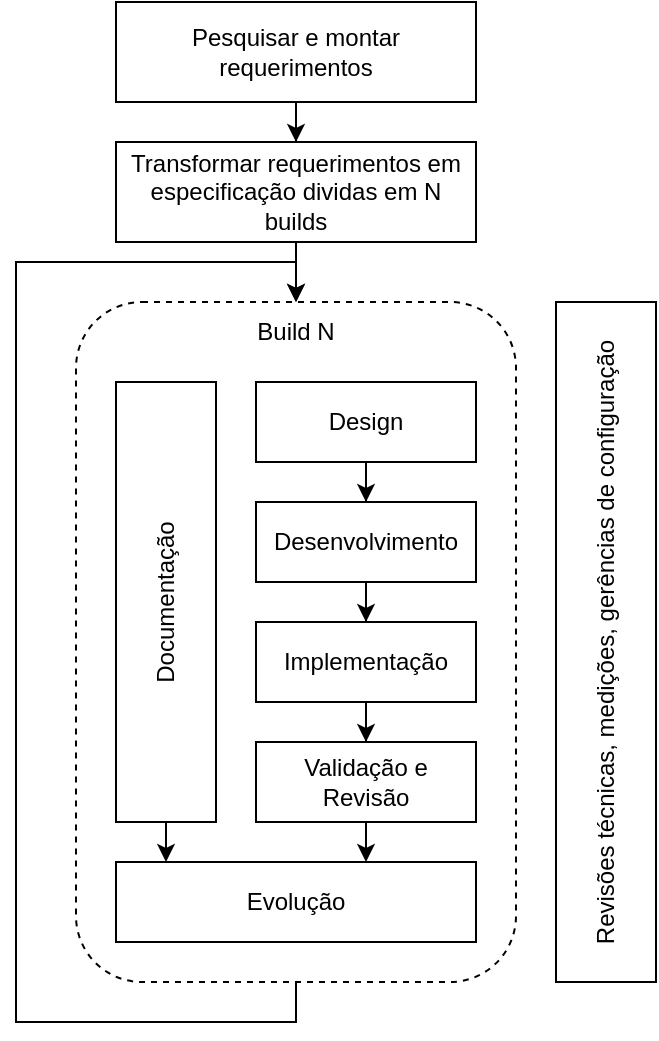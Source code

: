 <mxfile version="21.1.0" type="google">
  <diagram name="Page-1" id="dorTQQxJ0AjQf3Uq-rNE">
    <mxGraphModel grid="1" page="1" gridSize="10" guides="1" tooltips="1" connect="1" arrows="1" fold="1" pageScale="1" pageWidth="850" pageHeight="1100" math="0" shadow="0">
      <root>
        <mxCell id="0" />
        <mxCell id="1" parent="0" />
        <mxCell id="XyZ_jQ1T6-849WDh7BYB-27" value="" style="edgeStyle=orthogonalEdgeStyle;rounded=0;orthogonalLoop=1;jettySize=auto;html=1;entryX=0.5;entryY=0;entryDx=0;entryDy=0;exitX=0.5;exitY=1;exitDx=0;exitDy=0;" edge="1" parent="1" target="XyZ_jQ1T6-849WDh7BYB-23" source="XyZ_jQ1T6-849WDh7BYB-23">
          <mxGeometry relative="1" as="geometry">
            <mxPoint x="340" y="620" as="sourcePoint" />
            <mxPoint x="330" y="200" as="targetPoint" />
            <Array as="points">
              <mxPoint x="340" y="580" />
              <mxPoint x="200" y="580" />
              <mxPoint x="200" y="200" />
              <mxPoint x="340" y="200" />
            </Array>
          </mxGeometry>
        </mxCell>
        <mxCell id="XyZ_jQ1T6-849WDh7BYB-23" value="" style="rounded=1;whiteSpace=wrap;html=1;fillColor=none;dashed=1;" vertex="1" parent="1">
          <mxGeometry x="230" y="220" width="220" height="340" as="geometry" />
        </mxCell>
        <mxCell id="XyZ_jQ1T6-849WDh7BYB-3" value="" style="edgeStyle=orthogonalEdgeStyle;rounded=0;orthogonalLoop=1;jettySize=auto;html=1;" edge="1" parent="1" source="XyZ_jQ1T6-849WDh7BYB-1" target="XyZ_jQ1T6-849WDh7BYB-2">
          <mxGeometry relative="1" as="geometry" />
        </mxCell>
        <mxCell id="XyZ_jQ1T6-849WDh7BYB-1" value="Pesquisar e montar requerimentos" style="rounded=0;whiteSpace=wrap;html=1;" vertex="1" parent="1">
          <mxGeometry x="250" y="70" width="180" height="50" as="geometry" />
        </mxCell>
        <mxCell id="XyZ_jQ1T6-849WDh7BYB-25" value="" style="edgeStyle=orthogonalEdgeStyle;rounded=0;orthogonalLoop=1;jettySize=auto;html=1;entryX=0.5;entryY=0;entryDx=0;entryDy=0;" edge="1" parent="1" source="XyZ_jQ1T6-849WDh7BYB-2" target="XyZ_jQ1T6-849WDh7BYB-23">
          <mxGeometry relative="1" as="geometry">
            <mxPoint x="340" y="220" as="targetPoint" />
          </mxGeometry>
        </mxCell>
        <mxCell id="XyZ_jQ1T6-849WDh7BYB-2" value="Transformar requerimentos em especificação dividas em N builds" style="rounded=0;whiteSpace=wrap;html=1;" vertex="1" parent="1">
          <mxGeometry x="250" y="140" width="180" height="50" as="geometry" />
        </mxCell>
        <mxCell id="XyZ_jQ1T6-849WDh7BYB-13" value="" style="edgeStyle=orthogonalEdgeStyle;rounded=0;orthogonalLoop=1;jettySize=auto;html=1;entryX=0.5;entryY=0;entryDx=0;entryDy=0;" edge="1" parent="1" source="XyZ_jQ1T6-849WDh7BYB-7" target="XyZ_jQ1T6-849WDh7BYB-8">
          <mxGeometry relative="1" as="geometry">
            <mxPoint x="525" y="280" as="targetPoint" />
          </mxGeometry>
        </mxCell>
        <mxCell id="XyZ_jQ1T6-849WDh7BYB-7" value="Design" style="shape=parallelogram;perimeter=parallelogramPerimeter;whiteSpace=wrap;html=1;fixedSize=1;size=-10;" vertex="1" parent="1">
          <mxGeometry x="320" y="260" width="110" height="40" as="geometry" />
        </mxCell>
        <mxCell id="XyZ_jQ1T6-849WDh7BYB-15" value="" style="edgeStyle=orthogonalEdgeStyle;rounded=0;orthogonalLoop=1;jettySize=auto;html=1;" edge="1" parent="1" source="XyZ_jQ1T6-849WDh7BYB-8" target="XyZ_jQ1T6-849WDh7BYB-9">
          <mxGeometry relative="1" as="geometry">
            <mxPoint x="525" y="340" as="targetPoint" />
          </mxGeometry>
        </mxCell>
        <mxCell id="XyZ_jQ1T6-849WDh7BYB-8" value="Desenvolvimento" style="shape=parallelogram;perimeter=parallelogramPerimeter;whiteSpace=wrap;html=1;fixedSize=1;size=-10;" vertex="1" parent="1">
          <mxGeometry x="320" y="320" width="110" height="40" as="geometry" />
        </mxCell>
        <mxCell id="XyZ_jQ1T6-849WDh7BYB-17" value="" style="edgeStyle=orthogonalEdgeStyle;rounded=0;orthogonalLoop=1;jettySize=auto;html=1;entryX=0.5;entryY=0;entryDx=0;entryDy=0;" edge="1" parent="1" source="XyZ_jQ1T6-849WDh7BYB-9" target="XyZ_jQ1T6-849WDh7BYB-10">
          <mxGeometry relative="1" as="geometry">
            <mxPoint x="525" y="400" as="targetPoint" />
          </mxGeometry>
        </mxCell>
        <mxCell id="XyZ_jQ1T6-849WDh7BYB-9" value="Implementação" style="shape=parallelogram;perimeter=parallelogramPerimeter;whiteSpace=wrap;html=1;fixedSize=1;size=0;" vertex="1" parent="1">
          <mxGeometry x="320" y="380" width="110" height="40" as="geometry" />
        </mxCell>
        <mxCell id="tbnNYT0ouzw0uB090LQI-2" value="" style="edgeStyle=orthogonalEdgeStyle;rounded=0;orthogonalLoop=1;jettySize=auto;html=1;entryX=0.696;entryY=0.012;entryDx=0;entryDy=0;entryPerimeter=0;" edge="1" parent="1" source="XyZ_jQ1T6-849WDh7BYB-10" target="XyZ_jQ1T6-849WDh7BYB-28">
          <mxGeometry relative="1" as="geometry">
            <mxPoint x="510" y="460" as="targetPoint" />
          </mxGeometry>
        </mxCell>
        <mxCell id="XyZ_jQ1T6-849WDh7BYB-10" value="Validação e Revisão" style="shape=parallelogram;perimeter=parallelogramPerimeter;whiteSpace=wrap;html=1;fixedSize=1;size=-10;" vertex="1" parent="1">
          <mxGeometry x="320" y="440" width="110" height="40" as="geometry" />
        </mxCell>
        <mxCell id="XyZ_jQ1T6-849WDh7BYB-30" value="" style="edgeStyle=orthogonalEdgeStyle;rounded=0;orthogonalLoop=1;jettySize=auto;html=1;entryX=0.699;entryY=0.023;entryDx=0;entryDy=0;entryPerimeter=0;" edge="1" parent="1" target="XyZ_jQ1T6-849WDh7BYB-28">
          <mxGeometry relative="1" as="geometry">
            <mxPoint x="510" y="520" as="targetPoint" />
            <mxPoint x="375" y="540" as="sourcePoint" />
          </mxGeometry>
        </mxCell>
        <mxCell id="XyZ_jQ1T6-849WDh7BYB-31" value="" style="edgeStyle=orthogonalEdgeStyle;rounded=0;orthogonalLoop=1;jettySize=auto;html=1;entryX=0.142;entryY=0.01;entryDx=0;entryDy=0;entryPerimeter=0;" edge="1" parent="1" source="XyZ_jQ1T6-849WDh7BYB-22" target="XyZ_jQ1T6-849WDh7BYB-28">
          <mxGeometry relative="1" as="geometry" />
        </mxCell>
        <mxCell id="XyZ_jQ1T6-849WDh7BYB-22" value="&lt;div&gt;Documentação&lt;/div&gt;" style="rounded=0;whiteSpace=wrap;html=1;verticalAlign=middle;horizontal=0;" vertex="1" parent="1">
          <mxGeometry x="250" y="260" width="50" height="220" as="geometry" />
        </mxCell>
        <mxCell id="XyZ_jQ1T6-849WDh7BYB-24" value="Build N" style="text;html=1;strokeColor=none;fillColor=none;align=center;verticalAlign=middle;whiteSpace=wrap;rounded=0;" vertex="1" parent="1">
          <mxGeometry x="310" y="220" width="60" height="30" as="geometry" />
        </mxCell>
        <mxCell id="XyZ_jQ1T6-849WDh7BYB-28" value="Evolução" style="shape=parallelogram;perimeter=parallelogramPerimeter;whiteSpace=wrap;html=1;fixedSize=1;size=-10;" vertex="1" parent="1">
          <mxGeometry x="250" y="500" width="180" height="40" as="geometry" />
        </mxCell>
        <mxCell id="tbnNYT0ouzw0uB090LQI-3" value="&lt;div&gt;Revisões técnicas, medições, gerências de configuração&lt;/div&gt;" style="rounded=0;whiteSpace=wrap;html=1;verticalAlign=middle;horizontal=0;" vertex="1" parent="1">
          <mxGeometry x="470" y="220" width="50" height="340" as="geometry" />
        </mxCell>
      </root>
    </mxGraphModel>
  </diagram>
</mxfile>
